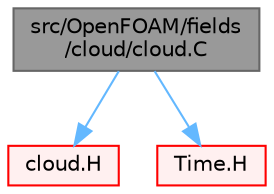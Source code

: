 digraph "src/OpenFOAM/fields/cloud/cloud.C"
{
 // LATEX_PDF_SIZE
  bgcolor="transparent";
  edge [fontname=Helvetica,fontsize=10,labelfontname=Helvetica,labelfontsize=10];
  node [fontname=Helvetica,fontsize=10,shape=box,height=0.2,width=0.4];
  Node1 [id="Node000001",label="src/OpenFOAM/fields\l/cloud/cloud.C",height=0.2,width=0.4,color="gray40", fillcolor="grey60", style="filled", fontcolor="black",tooltip=" "];
  Node1 -> Node2 [id="edge1_Node000001_Node000002",color="steelblue1",style="solid",tooltip=" "];
  Node2 [id="Node000002",label="cloud.H",height=0.2,width=0.4,color="red", fillcolor="#FFF0F0", style="filled",URL="$cloud_8H.html",tooltip=" "];
  Node1 -> Node184 [id="edge2_Node000001_Node000184",color="steelblue1",style="solid",tooltip=" "];
  Node184 [id="Node000184",label="Time.H",height=0.2,width=0.4,color="red", fillcolor="#FFF0F0", style="filled",URL="$Time_8H.html",tooltip=" "];
}
